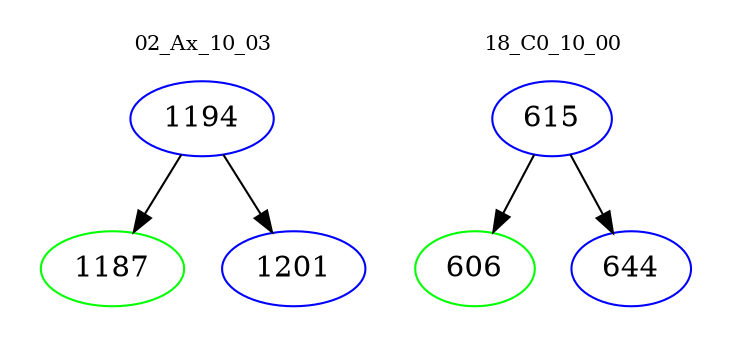 digraph{
subgraph cluster_0 {
color = white
label = "02_Ax_10_03";
fontsize=10;
T0_1194 [label="1194", color="blue"]
T0_1194 -> T0_1187 [color="black"]
T0_1187 [label="1187", color="green"]
T0_1194 -> T0_1201 [color="black"]
T0_1201 [label="1201", color="blue"]
}
subgraph cluster_1 {
color = white
label = "18_C0_10_00";
fontsize=10;
T1_615 [label="615", color="blue"]
T1_615 -> T1_606 [color="black"]
T1_606 [label="606", color="green"]
T1_615 -> T1_644 [color="black"]
T1_644 [label="644", color="blue"]
}
}

